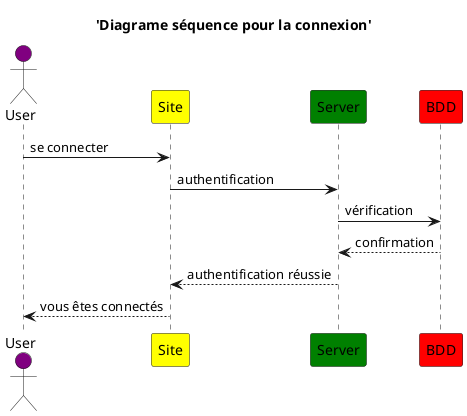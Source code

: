 @startuml DiagrameSequenceConnexion
title 'Diagrame séquence pour la connexion'
actor User as U #Purple
participant Site as A #Yellow
participant Server as S #Green
participant BDD as B #Red

U -> A : se connecter
A -> S : authentification
S -> B : vérification

B --> S : confirmation
S --> A : authentification réussie
A --> U : vous êtes connectés
@enduml
